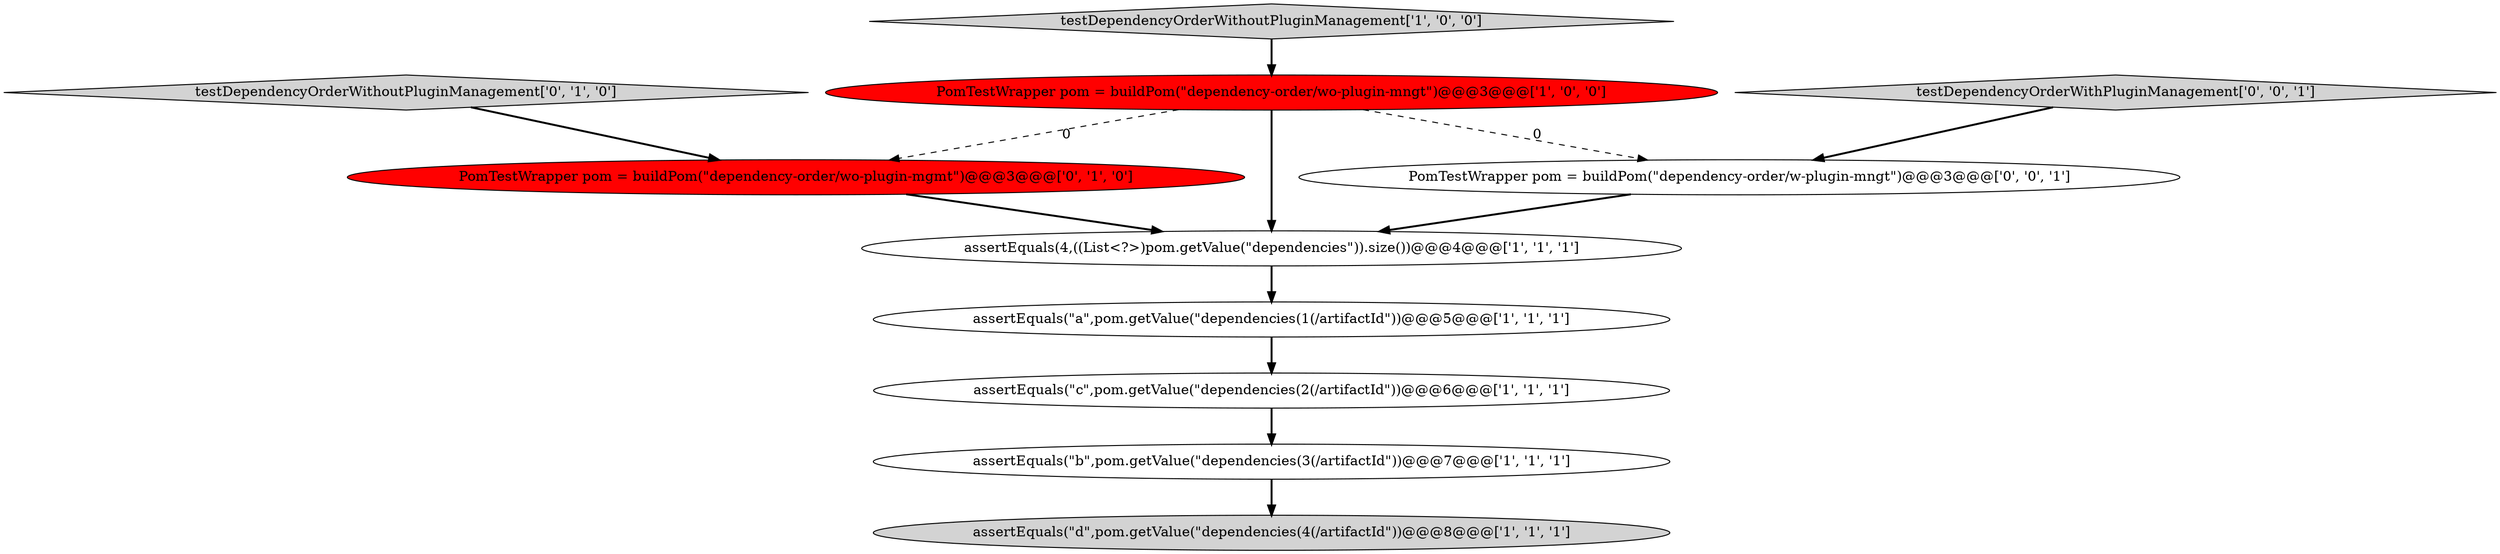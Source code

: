 digraph {
6 [style = filled, label = "assertEquals(\"c\",pom.getValue(\"dependencies(2(/artifactId\"))@@@6@@@['1', '1', '1']", fillcolor = white, shape = ellipse image = "AAA0AAABBB1BBB"];
0 [style = filled, label = "assertEquals(\"a\",pom.getValue(\"dependencies(1(/artifactId\"))@@@5@@@['1', '1', '1']", fillcolor = white, shape = ellipse image = "AAA0AAABBB1BBB"];
1 [style = filled, label = "testDependencyOrderWithoutPluginManagement['1', '0', '0']", fillcolor = lightgray, shape = diamond image = "AAA0AAABBB1BBB"];
4 [style = filled, label = "PomTestWrapper pom = buildPom(\"dependency-order/wo-plugin-mngt\")@@@3@@@['1', '0', '0']", fillcolor = red, shape = ellipse image = "AAA1AAABBB1BBB"];
10 [style = filled, label = "testDependencyOrderWithPluginManagement['0', '0', '1']", fillcolor = lightgray, shape = diamond image = "AAA0AAABBB3BBB"];
8 [style = filled, label = "PomTestWrapper pom = buildPom(\"dependency-order/wo-plugin-mgmt\")@@@3@@@['0', '1', '0']", fillcolor = red, shape = ellipse image = "AAA1AAABBB2BBB"];
7 [style = filled, label = "testDependencyOrderWithoutPluginManagement['0', '1', '0']", fillcolor = lightgray, shape = diamond image = "AAA0AAABBB2BBB"];
3 [style = filled, label = "assertEquals(\"d\",pom.getValue(\"dependencies(4(/artifactId\"))@@@8@@@['1', '1', '1']", fillcolor = lightgray, shape = ellipse image = "AAA0AAABBB1BBB"];
2 [style = filled, label = "assertEquals(\"b\",pom.getValue(\"dependencies(3(/artifactId\"))@@@7@@@['1', '1', '1']", fillcolor = white, shape = ellipse image = "AAA0AAABBB1BBB"];
9 [style = filled, label = "PomTestWrapper pom = buildPom(\"dependency-order/w-plugin-mngt\")@@@3@@@['0', '0', '1']", fillcolor = white, shape = ellipse image = "AAA0AAABBB3BBB"];
5 [style = filled, label = "assertEquals(4,((List<?>)pom.getValue(\"dependencies\")).size())@@@4@@@['1', '1', '1']", fillcolor = white, shape = ellipse image = "AAA0AAABBB1BBB"];
9->5 [style = bold, label=""];
4->9 [style = dashed, label="0"];
1->4 [style = bold, label=""];
10->9 [style = bold, label=""];
8->5 [style = bold, label=""];
5->0 [style = bold, label=""];
7->8 [style = bold, label=""];
0->6 [style = bold, label=""];
4->5 [style = bold, label=""];
2->3 [style = bold, label=""];
4->8 [style = dashed, label="0"];
6->2 [style = bold, label=""];
}
